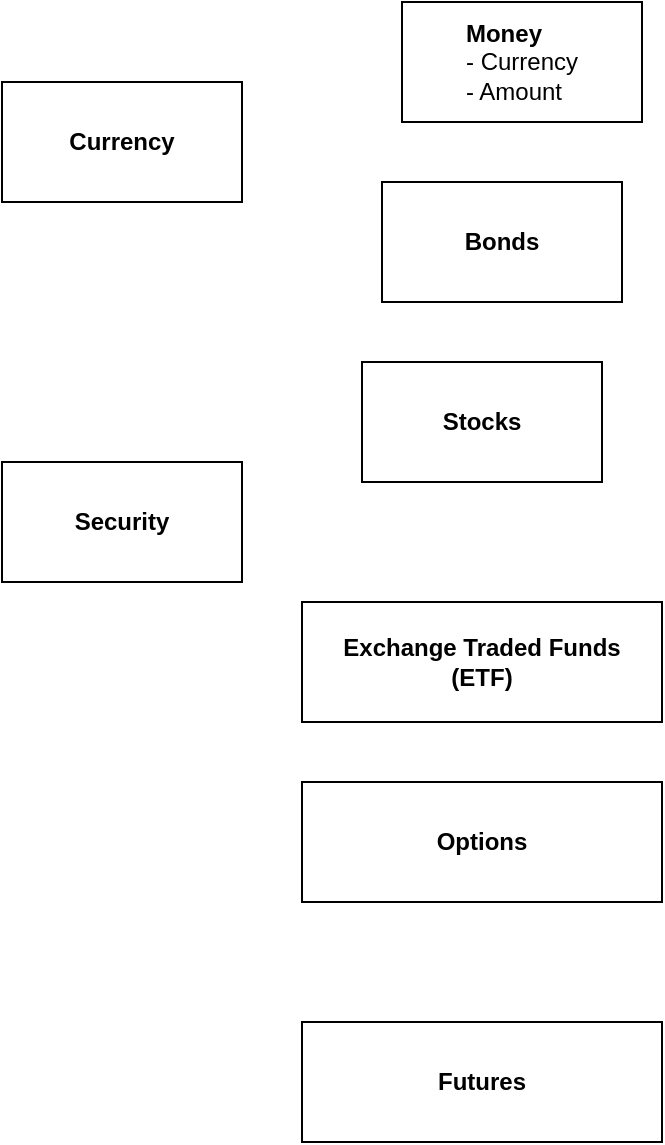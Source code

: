 <mxfile version="21.0.8" type="device"><diagram name="Page-1" id="RJRAUs2bUsmqUY9FfL7d"><mxGraphModel dx="954" dy="623" grid="1" gridSize="10" guides="1" tooltips="1" connect="1" arrows="1" fold="1" page="1" pageScale="1" pageWidth="827" pageHeight="1169" math="0" shadow="0"><root><mxCell id="0"/><mxCell id="1" parent="0"/><mxCell id="irGLqWO82YHLR4Ygtm6n-16" value="&lt;div style=&quot;text-align: left;&quot;&gt;&lt;b style=&quot;background-color: initial;&quot;&gt;Security&lt;/b&gt;&lt;/div&gt;" style="rounded=0;whiteSpace=wrap;html=1;" parent="1" vertex="1"><mxGeometry x="80" y="400" width="120" height="60" as="geometry"/></mxCell><mxCell id="irGLqWO82YHLR4Ygtm6n-17" value="&lt;div style=&quot;text-align: left;&quot;&gt;&lt;span style=&quot;background-color: initial;&quot;&gt;&lt;b&gt;Money&lt;/b&gt;&lt;/span&gt;&lt;/div&gt;&lt;div style=&quot;text-align: left;&quot;&gt;&lt;span style=&quot;background-color: initial;&quot;&gt;- Currency&lt;/span&gt;&lt;br&gt;&lt;/div&gt;&lt;div style=&quot;text-align: left;&quot;&gt;&lt;span style=&quot;background-color: initial;&quot;&gt;- Amount&lt;/span&gt;&lt;/div&gt;" style="rounded=0;whiteSpace=wrap;html=1;" parent="1" vertex="1"><mxGeometry x="280" y="170" width="120" height="60" as="geometry"/></mxCell><mxCell id="irGLqWO82YHLR4Ygtm6n-18" value="&lt;div style=&quot;text-align: left;&quot;&gt;&lt;b style=&quot;background-color: initial;&quot;&gt;Bonds&lt;/b&gt;&lt;/div&gt;" style="rounded=0;whiteSpace=wrap;html=1;" parent="1" vertex="1"><mxGeometry x="270" y="260" width="120" height="60" as="geometry"/></mxCell><mxCell id="irGLqWO82YHLR4Ygtm6n-19" value="&lt;div style=&quot;text-align: left;&quot;&gt;&lt;b style=&quot;background-color: initial;&quot;&gt;Stocks&lt;/b&gt;&lt;/div&gt;" style="rounded=0;whiteSpace=wrap;html=1;" parent="1" vertex="1"><mxGeometry x="260" y="350" width="120" height="60" as="geometry"/></mxCell><mxCell id="irGLqWO82YHLR4Ygtm6n-20" value="&lt;div style=&quot;&quot;&gt;&lt;b style=&quot;background-color: initial;&quot;&gt;Exchange Traded Funds&lt;/b&gt;&lt;/div&gt;&lt;div style=&quot;&quot;&gt;&lt;b style=&quot;background-color: initial;&quot;&gt;(ETF)&lt;/b&gt;&lt;/div&gt;" style="rounded=0;whiteSpace=wrap;html=1;align=center;" parent="1" vertex="1"><mxGeometry x="230" y="470" width="180" height="60" as="geometry"/></mxCell><mxCell id="irGLqWO82YHLR4Ygtm6n-21" value="&lt;div style=&quot;&quot;&gt;&lt;b&gt;Options&lt;/b&gt;&lt;/div&gt;" style="rounded=0;whiteSpace=wrap;html=1;align=center;" parent="1" vertex="1"><mxGeometry x="230" y="560" width="180" height="60" as="geometry"/></mxCell><mxCell id="irGLqWO82YHLR4Ygtm6n-22" value="&lt;div style=&quot;&quot;&gt;&lt;b&gt;Futures&lt;/b&gt;&lt;/div&gt;" style="rounded=0;whiteSpace=wrap;html=1;align=center;" parent="1" vertex="1"><mxGeometry x="230" y="680" width="180" height="60" as="geometry"/></mxCell><mxCell id="a30WmMQAkxzA6eQv8Trg-1" value="&lt;b&gt;Currency&lt;/b&gt;" style="rounded=0;whiteSpace=wrap;html=1;" vertex="1" parent="1"><mxGeometry x="80" y="210" width="120" height="60" as="geometry"/></mxCell></root></mxGraphModel></diagram></mxfile>